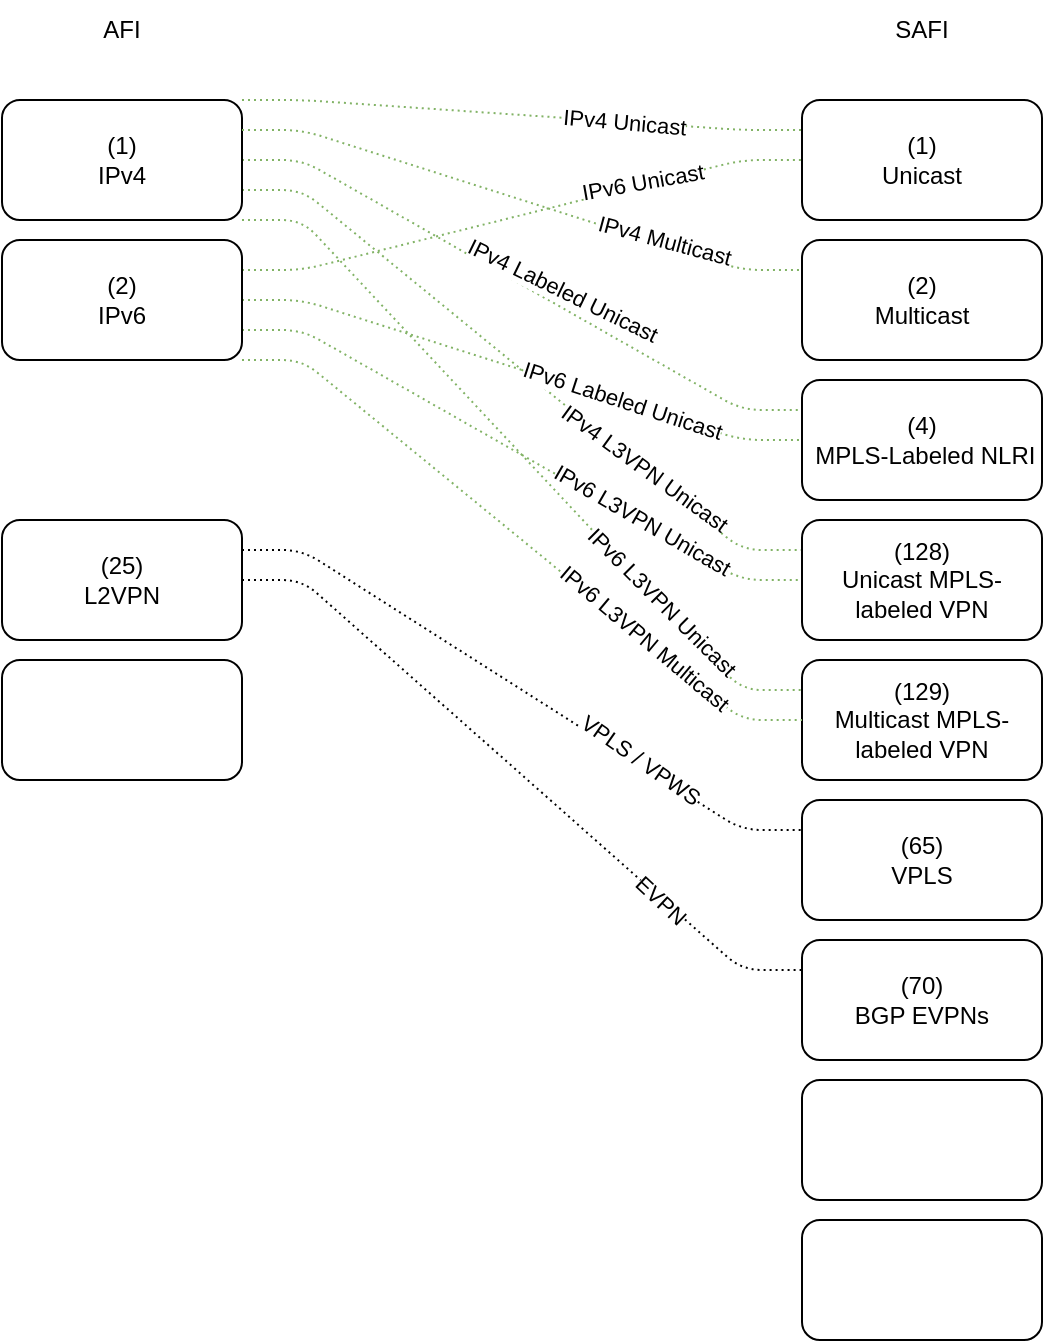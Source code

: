 <mxfile version="15.8.7" type="device"><diagram id="IDX-cnGP2NqHBU4mXgZx" name="Page-1"><mxGraphModel dx="477" dy="496" grid="1" gridSize="10" guides="1" tooltips="1" connect="1" arrows="1" fold="1" page="1" pageScale="1" pageWidth="850" pageHeight="1100" math="0" shadow="0"><root><mxCell id="0"/><mxCell id="1" parent="0"/><mxCell id="C7Z592IthIeP9KFn9Mxb-17" style="rounded=1;orthogonalLoop=1;jettySize=auto;html=1;exitX=1;exitY=0;exitDx=0;exitDy=0;endArrow=none;endFill=0;jumpStyle=none;entryX=0;entryY=0.25;entryDx=0;entryDy=0;edgeStyle=entityRelationEdgeStyle;fillColor=#d5e8d4;strokeColor=#82b366;dashed=1;strokeWidth=1;dashPattern=1 2;shadow=0;sketch=0;" parent="1" source="C7Z592IthIeP9KFn9Mxb-1" target="C7Z592IthIeP9KFn9Mxb-6" edge="1"><mxGeometry relative="1" as="geometry"/></mxCell><mxCell id="C7Z592IthIeP9KFn9Mxb-20" value="IPv4 Unicast" style="edgeLabel;align=center;verticalAlign=middle;resizable=0;points=[];labelBorderColor=none;html=1;rotation=5;" parent="C7Z592IthIeP9KFn9Mxb-17" vertex="1" connectable="0"><mxGeometry x="-0.64" relative="1" as="geometry"><mxPoint x="140" y="9" as="offset"/></mxGeometry></mxCell><mxCell id="C7Z592IthIeP9KFn9Mxb-25" style="rounded=1;jumpStyle=none;orthogonalLoop=1;jettySize=auto;html=1;exitX=1;exitY=0.5;exitDx=0;exitDy=0;entryX=0;entryY=0.25;entryDx=0;entryDy=0;endArrow=none;endFill=0;targetPerimeterSpacing=0;edgeStyle=entityRelationEdgeStyle;dashed=1;strokeWidth=1;dashPattern=1 2;shadow=0;sketch=0;fillColor=#d5e8d4;strokeColor=#82b366;" parent="1" source="C7Z592IthIeP9KFn9Mxb-1" target="C7Z592IthIeP9KFn9Mxb-8" edge="1"><mxGeometry relative="1" as="geometry"/></mxCell><mxCell id="C7Z592IthIeP9KFn9Mxb-26" value="IPv4 Labeled Unicast" style="edgeLabel;html=1;align=center;verticalAlign=middle;resizable=0;points=[];rotation=26;" parent="C7Z592IthIeP9KFn9Mxb-25" vertex="1" connectable="0"><mxGeometry x="-0.886" y="1" relative="1" as="geometry"><mxPoint x="142" y="66" as="offset"/></mxGeometry></mxCell><mxCell id="C7Z592IthIeP9KFn9Mxb-27" style="rounded=1;jumpStyle=none;orthogonalLoop=1;jettySize=auto;html=1;exitX=1;exitY=0.75;exitDx=0;exitDy=0;entryX=0;entryY=0.25;entryDx=0;entryDy=0;endArrow=none;endFill=0;targetPerimeterSpacing=28;edgeStyle=entityRelationEdgeStyle;dashed=1;strokeWidth=1;dashPattern=1 2;shadow=0;sketch=0;fillColor=#d5e8d4;strokeColor=#82b366;" parent="1" source="C7Z592IthIeP9KFn9Mxb-1" target="C7Z592IthIeP9KFn9Mxb-9" edge="1"><mxGeometry relative="1" as="geometry"/></mxCell><mxCell id="C7Z592IthIeP9KFn9Mxb-28" value="IPv4 L3VPN Unicast" style="edgeLabel;align=center;verticalAlign=middle;resizable=0;points=[];rotation=36;html=1;" parent="C7Z592IthIeP9KFn9Mxb-27" vertex="1" connectable="0"><mxGeometry x="0.455" y="1" relative="1" as="geometry"><mxPoint as="offset"/></mxGeometry></mxCell><mxCell id="C7Z592IthIeP9KFn9Mxb-1" value="(1)&lt;br&gt;IPv4" style="rounded=1;whiteSpace=wrap;html=1;" parent="1" vertex="1"><mxGeometry x="80" y="60" width="120" height="60" as="geometry"/></mxCell><mxCell id="C7Z592IthIeP9KFn9Mxb-21" style="rounded=1;jumpStyle=none;orthogonalLoop=1;jettySize=auto;html=1;exitX=1;exitY=0.25;exitDx=0;exitDy=0;entryX=0;entryY=0.5;entryDx=0;entryDy=0;endArrow=none;endFill=0;edgeStyle=entityRelationEdgeStyle;fillColor=#d5e8d4;strokeColor=#82b366;dashed=1;strokeWidth=1;dashPattern=1 2;shadow=0;sketch=0;" parent="1" source="C7Z592IthIeP9KFn9Mxb-2" target="C7Z592IthIeP9KFn9Mxb-6" edge="1"><mxGeometry relative="1" as="geometry"/></mxCell><mxCell id="C7Z592IthIeP9KFn9Mxb-22" value="IPv6 Unicast" style="edgeLabel;html=1;align=center;verticalAlign=middle;resizable=0;points=[];rotation=-10;" parent="C7Z592IthIeP9KFn9Mxb-21" vertex="1" connectable="0"><mxGeometry x="-0.6" y="-1" relative="1" as="geometry"><mxPoint x="143" y="-39" as="offset"/></mxGeometry></mxCell><mxCell id="C7Z592IthIeP9KFn9Mxb-29" style="rounded=1;jumpStyle=none;orthogonalLoop=1;jettySize=auto;html=1;exitX=1;exitY=0.5;exitDx=0;exitDy=0;entryX=0;entryY=0.5;entryDx=0;entryDy=0;endArrow=none;endFill=0;targetPerimeterSpacing=28;edgeStyle=entityRelationEdgeStyle;dashed=1;strokeWidth=1;dashPattern=1 2;shadow=0;sketch=0;fillColor=#d5e8d4;strokeColor=#82b366;" parent="1" source="C7Z592IthIeP9KFn9Mxb-2" target="C7Z592IthIeP9KFn9Mxb-8" edge="1"><mxGeometry relative="1" as="geometry"/></mxCell><mxCell id="C7Z592IthIeP9KFn9Mxb-30" value="IPv6 Labeled Unicast" style="edgeLabel;html=1;align=center;verticalAlign=middle;resizable=0;points=[];rotation=18;" parent="C7Z592IthIeP9KFn9Mxb-29" vertex="1" connectable="0"><mxGeometry x="-0.66" relative="1" as="geometry"><mxPoint x="141" y="44" as="offset"/></mxGeometry></mxCell><mxCell id="C7Z592IthIeP9KFn9Mxb-31" style="rounded=1;jumpStyle=none;orthogonalLoop=1;jettySize=auto;html=1;exitX=1;exitY=0.75;exitDx=0;exitDy=0;entryX=0;entryY=0.5;entryDx=0;entryDy=0;endArrow=none;endFill=0;targetPerimeterSpacing=0;sourcePerimeterSpacing=0;edgeStyle=entityRelationEdgeStyle;dashed=1;strokeWidth=1;dashPattern=1 2;shadow=0;sketch=0;fillColor=#d5e8d4;strokeColor=#82b366;" parent="1" source="C7Z592IthIeP9KFn9Mxb-2" target="C7Z592IthIeP9KFn9Mxb-9" edge="1"><mxGeometry relative="1" as="geometry"/></mxCell><mxCell id="C7Z592IthIeP9KFn9Mxb-32" value="IPv6 L3VPN Unicast" style="edgeLabel;html=1;align=center;verticalAlign=middle;resizable=0;points=[];rotation=30;" parent="C7Z592IthIeP9KFn9Mxb-31" vertex="1" connectable="0"><mxGeometry x="-0.501" y="-1" relative="1" as="geometry"><mxPoint x="129" y="70" as="offset"/></mxGeometry></mxCell><mxCell id="C7Z592IthIeP9KFn9Mxb-2" value="(2)&lt;br&gt;IPv6" style="rounded=1;whiteSpace=wrap;html=1;" parent="1" vertex="1"><mxGeometry x="80" y="130" width="120" height="60" as="geometry"/></mxCell><mxCell id="C7Z592IthIeP9KFn9Mxb-33" style="rounded=1;jumpStyle=none;orthogonalLoop=1;jettySize=auto;html=1;exitX=1;exitY=0.25;exitDx=0;exitDy=0;entryX=0;entryY=0.25;entryDx=0;entryDy=0;endArrow=none;endFill=0;targetPerimeterSpacing=28;edgeStyle=entityRelationEdgeStyle;dashed=1;strokeWidth=1;dashPattern=1 2;shadow=0;sketch=0;" parent="1" source="C7Z592IthIeP9KFn9Mxb-3" target="C7Z592IthIeP9KFn9Mxb-10" edge="1"><mxGeometry relative="1" as="geometry"/></mxCell><mxCell id="C7Z592IthIeP9KFn9Mxb-35" value="VPLS / VPWS" style="edgeLabel;html=1;align=center;verticalAlign=middle;resizable=0;points=[];rotation=35;" parent="C7Z592IthIeP9KFn9Mxb-33" vertex="1" connectable="0"><mxGeometry x="-0.688" y="1" relative="1" as="geometry"><mxPoint x="152" y="95" as="offset"/></mxGeometry></mxCell><mxCell id="C7Z592IthIeP9KFn9Mxb-34" style="rounded=1;jumpStyle=none;orthogonalLoop=1;jettySize=auto;html=1;exitX=1;exitY=0.5;exitDx=0;exitDy=0;entryX=0;entryY=0.25;entryDx=0;entryDy=0;endArrow=none;endFill=0;targetPerimeterSpacing=28;edgeStyle=entityRelationEdgeStyle;dashed=1;strokeWidth=1;dashPattern=1 2;shadow=0;sketch=0;" parent="1" source="C7Z592IthIeP9KFn9Mxb-3" target="C7Z592IthIeP9KFn9Mxb-11" edge="1"><mxGeometry relative="1" as="geometry"/></mxCell><mxCell id="C7Z592IthIeP9KFn9Mxb-36" value="EVPN" style="edgeLabel;html=1;align=center;verticalAlign=middle;resizable=0;points=[];rotation=43;" parent="C7Z592IthIeP9KFn9Mxb-34" vertex="1" connectable="0"><mxGeometry x="-0.717" y="-1" relative="1" as="geometry"><mxPoint x="165" y="146" as="offset"/></mxGeometry></mxCell><mxCell id="C7Z592IthIeP9KFn9Mxb-3" value="(25)&lt;br&gt;L2VPN" style="rounded=1;whiteSpace=wrap;html=1;" parent="1" vertex="1"><mxGeometry x="80" y="270" width="120" height="60" as="geometry"/></mxCell><mxCell id="C7Z592IthIeP9KFn9Mxb-5" value="" style="rounded=1;whiteSpace=wrap;html=1;" parent="1" vertex="1"><mxGeometry x="80" y="340" width="120" height="60" as="geometry"/></mxCell><mxCell id="C7Z592IthIeP9KFn9Mxb-6" value="(1)&lt;br&gt;Unicast" style="rounded=1;whiteSpace=wrap;html=1;" parent="1" vertex="1"><mxGeometry x="480" y="60" width="120" height="60" as="geometry"/></mxCell><mxCell id="C7Z592IthIeP9KFn9Mxb-7" value="(2)&lt;br&gt;Multicast" style="rounded=1;whiteSpace=wrap;html=1;" parent="1" vertex="1"><mxGeometry x="480" y="130" width="120" height="60" as="geometry"/></mxCell><mxCell id="C7Z592IthIeP9KFn9Mxb-8" value="(4)&lt;br&gt;&amp;nbsp;MPLS-Labeled NLRI" style="rounded=1;whiteSpace=wrap;html=1;" parent="1" vertex="1"><mxGeometry x="480" y="200" width="120" height="60" as="geometry"/></mxCell><mxCell id="C7Z592IthIeP9KFn9Mxb-9" value="(128)&lt;br&gt;Unicast MPLS-labeled VPN" style="rounded=1;whiteSpace=wrap;html=1;" parent="1" vertex="1"><mxGeometry x="480" y="270" width="120" height="60" as="geometry"/></mxCell><mxCell id="C7Z592IthIeP9KFn9Mxb-10" value="(65)&lt;br&gt;VPLS" style="rounded=1;whiteSpace=wrap;html=1;" parent="1" vertex="1"><mxGeometry x="480" y="410" width="120" height="60" as="geometry"/></mxCell><mxCell id="C7Z592IthIeP9KFn9Mxb-11" value="(70)&lt;br&gt;BGP EVPNs" style="rounded=1;whiteSpace=wrap;html=1;" parent="1" vertex="1"><mxGeometry x="480" y="480" width="120" height="60" as="geometry"/></mxCell><mxCell id="C7Z592IthIeP9KFn9Mxb-12" value="(129)&lt;br&gt;Multicast MPLS-labeled VPN" style="rounded=1;whiteSpace=wrap;html=1;" parent="1" vertex="1"><mxGeometry x="480" y="340" width="120" height="60" as="geometry"/></mxCell><mxCell id="C7Z592IthIeP9KFn9Mxb-13" value="" style="rounded=1;whiteSpace=wrap;html=1;" parent="1" vertex="1"><mxGeometry x="480" y="550" width="120" height="60" as="geometry"/></mxCell><mxCell id="C7Z592IthIeP9KFn9Mxb-14" value="" style="rounded=1;whiteSpace=wrap;html=1;" parent="1" vertex="1"><mxGeometry x="480" y="620" width="120" height="60" as="geometry"/></mxCell><mxCell id="C7Z592IthIeP9KFn9Mxb-15" value="AFI" style="text;html=1;strokeColor=none;fillColor=none;align=center;verticalAlign=middle;whiteSpace=wrap;rounded=0;" parent="1" vertex="1"><mxGeometry x="110" y="10" width="60" height="30" as="geometry"/></mxCell><mxCell id="C7Z592IthIeP9KFn9Mxb-16" value="SAFI" style="text;html=1;strokeColor=none;fillColor=none;align=center;verticalAlign=middle;whiteSpace=wrap;rounded=0;" parent="1" vertex="1"><mxGeometry x="510" y="10" width="60" height="30" as="geometry"/></mxCell><mxCell id="C7Z592IthIeP9KFn9Mxb-23" style="rounded=1;jumpStyle=none;orthogonalLoop=1;jettySize=auto;html=1;exitX=1;exitY=0.25;exitDx=0;exitDy=0;entryX=0;entryY=0.25;entryDx=0;entryDy=0;endArrow=none;endFill=0;targetPerimeterSpacing=28;edgeStyle=entityRelationEdgeStyle;dashed=1;strokeWidth=1;dashPattern=1 2;shadow=0;sketch=0;fillColor=#d5e8d4;strokeColor=#82b366;" parent="1" source="C7Z592IthIeP9KFn9Mxb-1" target="C7Z592IthIeP9KFn9Mxb-7" edge="1"><mxGeometry relative="1" as="geometry"/></mxCell><mxCell id="C7Z592IthIeP9KFn9Mxb-24" value="&lt;div&gt;IPv4 Multicast&lt;/div&gt;" style="edgeLabel;html=1;align=center;verticalAlign=middle;resizable=0;points=[];rotation=15;labelBorderColor=none;" parent="C7Z592IthIeP9KFn9Mxb-23" vertex="1" connectable="0"><mxGeometry x="-0.84" relative="1" as="geometry"><mxPoint x="187" y="55" as="offset"/></mxGeometry></mxCell><mxCell id="AxDOMoJN4SjWtteJ1JcO-2" style="rounded=1;jumpStyle=none;orthogonalLoop=1;jettySize=auto;html=1;exitX=1;exitY=1;exitDx=0;exitDy=0;entryX=0;entryY=0.25;entryDx=0;entryDy=0;endArrow=none;endFill=0;targetPerimeterSpacing=28;edgeStyle=entityRelationEdgeStyle;dashed=1;strokeWidth=1;dashPattern=1 2;shadow=0;sketch=0;fillColor=#d5e8d4;strokeColor=#82b366;" edge="1" parent="1" source="C7Z592IthIeP9KFn9Mxb-1" target="C7Z592IthIeP9KFn9Mxb-12"><mxGeometry relative="1" as="geometry"><mxPoint x="210" y="115" as="sourcePoint"/><mxPoint x="490" y="295" as="targetPoint"/></mxGeometry></mxCell><mxCell id="AxDOMoJN4SjWtteJ1JcO-3" value="IPv6 L3VPN Unicast" style="edgeLabel;align=center;verticalAlign=middle;resizable=0;points=[];rotation=45;html=1;" vertex="1" connectable="0" parent="AxDOMoJN4SjWtteJ1JcO-2"><mxGeometry x="0.455" y="1" relative="1" as="geometry"><mxPoint x="10" y="10" as="offset"/></mxGeometry></mxCell><mxCell id="AxDOMoJN4SjWtteJ1JcO-4" style="rounded=1;jumpStyle=none;orthogonalLoop=1;jettySize=auto;html=1;exitX=1;exitY=1;exitDx=0;exitDy=0;entryX=0;entryY=0.5;entryDx=0;entryDy=0;endArrow=none;endFill=0;targetPerimeterSpacing=28;edgeStyle=entityRelationEdgeStyle;dashed=1;strokeWidth=1;dashPattern=1 2;shadow=0;sketch=0;fillColor=#d5e8d4;strokeColor=#82b366;" edge="1" parent="1" source="C7Z592IthIeP9KFn9Mxb-2" target="C7Z592IthIeP9KFn9Mxb-12"><mxGeometry relative="1" as="geometry"><mxPoint x="220" y="125" as="sourcePoint"/><mxPoint x="500" y="305" as="targetPoint"/></mxGeometry></mxCell><mxCell id="AxDOMoJN4SjWtteJ1JcO-5" value="IPv6 L3VPN Multicast" style="edgeLabel;align=center;verticalAlign=middle;resizable=0;points=[];rotation=40;html=1;" vertex="1" connectable="0" parent="AxDOMoJN4SjWtteJ1JcO-4"><mxGeometry x="0.455" y="1" relative="1" as="geometry"><mxPoint as="offset"/></mxGeometry></mxCell></root></mxGraphModel></diagram></mxfile>